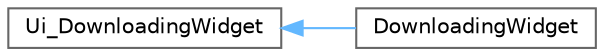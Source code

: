 digraph "类继承关系图"
{
 // LATEX_PDF_SIZE
  bgcolor="transparent";
  edge [fontname=Helvetica,fontsize=10,labelfontname=Helvetica,labelfontsize=10];
  node [fontname=Helvetica,fontsize=10,shape=box,height=0.2,width=0.4];
  rankdir="LR";
  Node0 [id="Node000000",label="Ui_DownloadingWidget",height=0.2,width=0.4,color="grey40", fillcolor="white", style="filled",URL="$class_ui___downloading_widget.html",tooltip=" "];
  Node0 -> Node1 [id="edge482_Node000000_Node000001",dir="back",color="steelblue1",style="solid",tooltip=" "];
  Node1 [id="Node000001",label="DownloadingWidget",height=0.2,width=0.4,color="grey40", fillcolor="white", style="filled",URL="$class_ui_1_1_downloading_widget.html",tooltip=" "];
}
